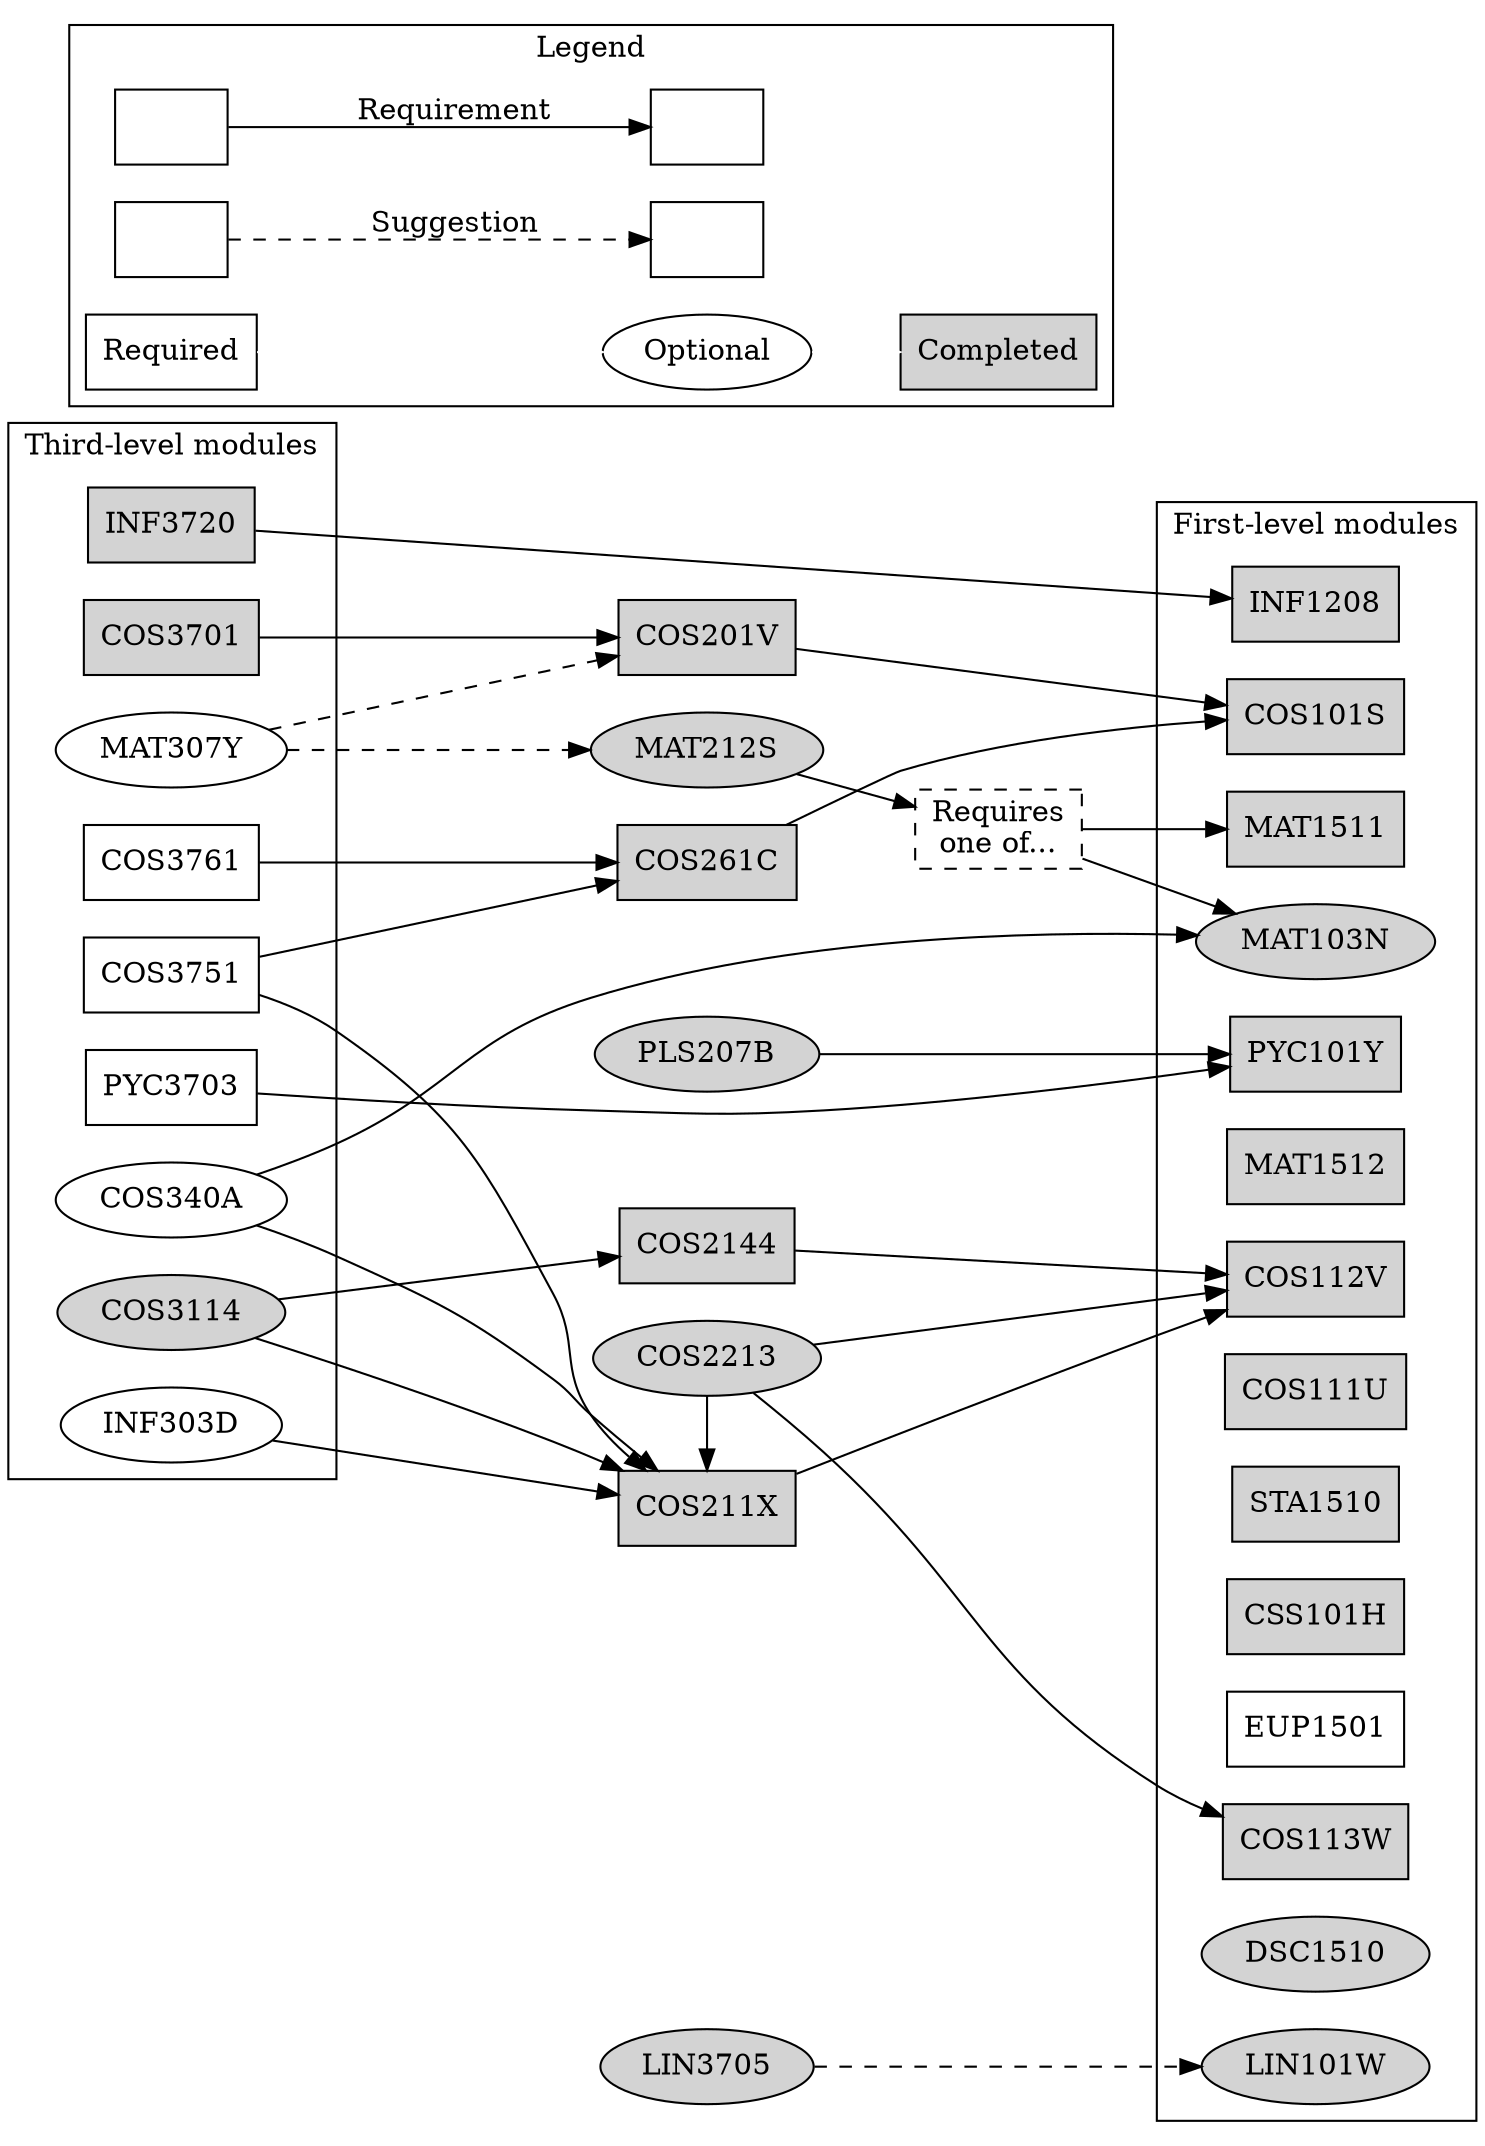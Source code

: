 digraph ComputationalIntelligence {
    node [shape=box];
    rankdir=LR;

    subgraph cluster3 {
        label = "Third-level modules";

        {rank=same;
        COS3701 [style=filled]
        INF3720 [style=filled]
        COS3751
        COS3761
        PYC3703}

        {rank=same; node [shape=ellipse];
        COS3114 [style=filled]
        MAT307Y COS340A
        INF303D}
    }

    {rank=same; node [style=filled];
    COS201V COS211X COS261C COS2144}

    {rank=same; node [style=filled]; node [shape=ellipse];
    PLS207B MAT212S COS2213 LIN3705}

    MAT103OR151 [label="Requires\none of...", style=dashed];

    subgraph cluster1 {
        label = "First-level modules";

        {rank=same;
        {node [style=filled];
              COS101S COS112V COS113W INF1208 MAT1511 MAT1512
              PYC101Y COS111U STA1510 CSS101H}
        EUP1501}

        {rank=same; node [shape=ellipse];
            {node [style=filled];
                MAT103N DSC1510 LIN101W}}
    }


    subgraph cluster0 {
        rankdir=LR;
        label = "Legend";

        Module1 [label=""];
        Module2 [label=""];
        Module3 [label=""];
        Module4 [label=""];
        Module2 -> Module1 [label="Requirement"]
        Module4 -> Module3 [label="Suggestion", style=dashed]

        Required;
        Completed [style=filled];
        Optional [shape=ellipse];
        Required -> Optional [color=white];
        Optional -> Completed [color=white];
    }


    COS3701 -> {COS201V}
    INF3720 -> {INF1208}
    COS3751 -> {COS211X COS261C}
    COS3761 -> {COS261C}
    PYC3703 -> {PYC101Y}

    COS3114 -> {COS211X COS2144}
    MAT307Y -> {MAT212S COS201V} [style=dashed]
    INF303D -> {COS211X}
    COS340A -> {COS211X MAT103N}


    COS201V -> {COS101S}
    COS211X -> {COS112V}
    COS261C -> {COS101S}
    COS2144 -> {COS112V}

    {rank=same; COS2213 COS211X}
    COS2213 -> {COS112V COS113W}
    COS2213 -> {COS211X}
    MAT212S -> {MAT103OR151}
    MAT103OR151 -> {MAT103N MAT1511}
    LIN3705 -> {LIN101W} [style=dashed]
    PLS207B -> {PYC101Y}
}

